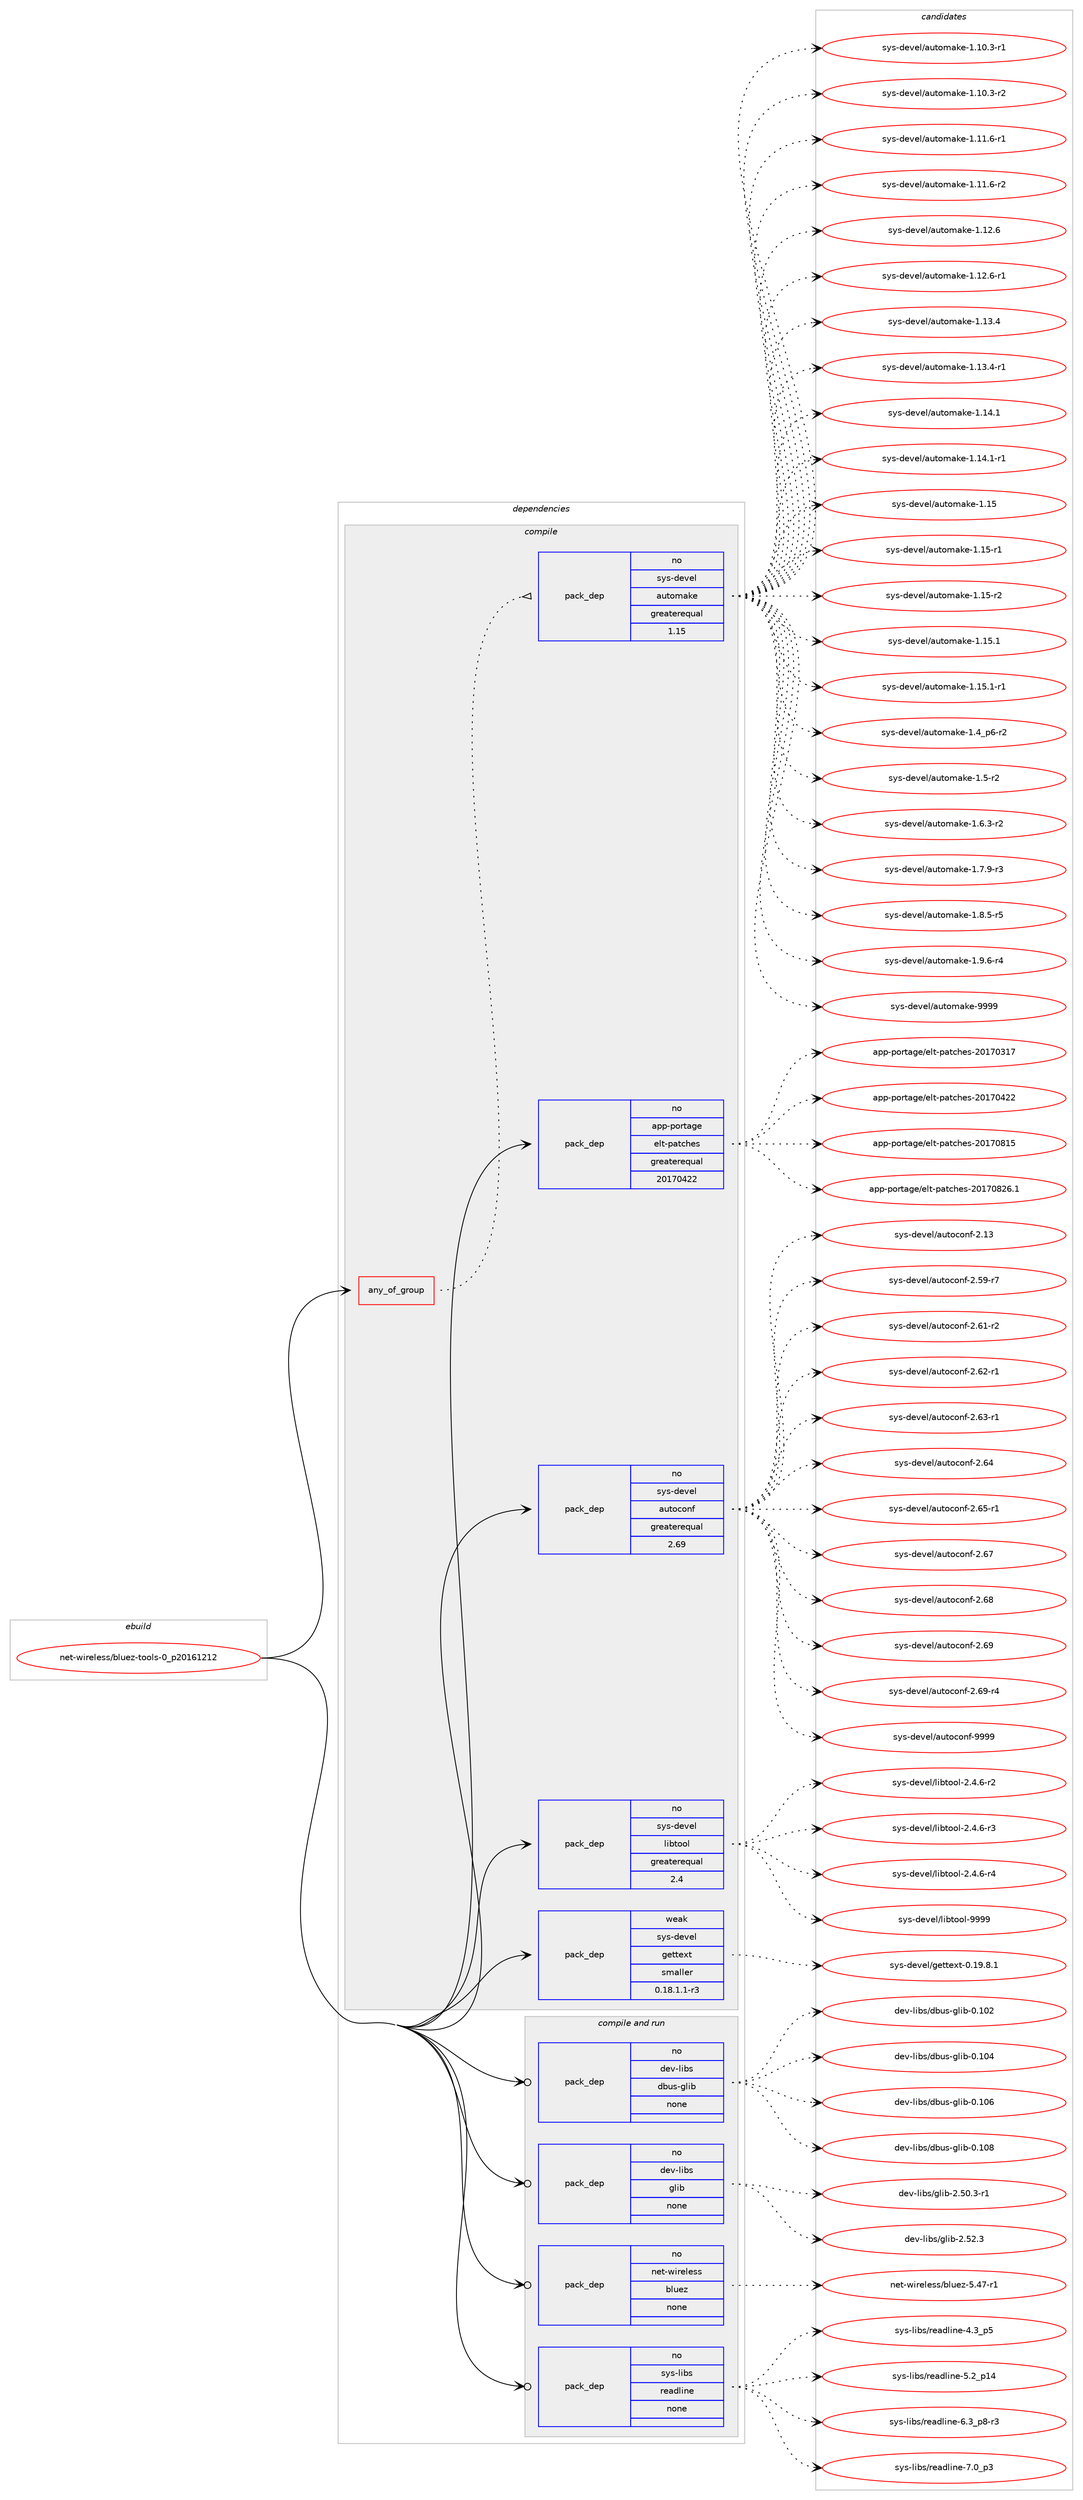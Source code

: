 digraph prolog {

# *************
# Graph options
# *************

newrank=true;
concentrate=true;
compound=true;
graph [rankdir=LR,fontname=Helvetica,fontsize=10,ranksep=1.5];#, ranksep=2.5, nodesep=0.2];
edge  [arrowhead=vee];
node  [fontname=Helvetica,fontsize=10];

# **********
# The ebuild
# **********

subgraph cluster_leftcol {
color=gray;
rank=same;
label=<<i>ebuild</i>>;
id [label="net-wireless/bluez-tools-0_p20161212", color=red, width=4, href="../net-wireless/bluez-tools-0_p20161212.svg"];
}

# ****************
# The dependencies
# ****************

subgraph cluster_midcol {
color=gray;
label=<<i>dependencies</i>>;
subgraph cluster_compile {
fillcolor="#eeeeee";
style=filled;
label=<<i>compile</i>>;
subgraph any7383 {
dependency439058 [label=<<TABLE BORDER="0" CELLBORDER="1" CELLSPACING="0" CELLPADDING="4"><TR><TD CELLPADDING="10">any_of_group</TD></TR></TABLE>>, shape=none, color=red];subgraph pack322895 {
dependency439059 [label=<<TABLE BORDER="0" CELLBORDER="1" CELLSPACING="0" CELLPADDING="4" WIDTH="220"><TR><TD ROWSPAN="6" CELLPADDING="30">pack_dep</TD></TR><TR><TD WIDTH="110">no</TD></TR><TR><TD>sys-devel</TD></TR><TR><TD>automake</TD></TR><TR><TD>greaterequal</TD></TR><TR><TD>1.15</TD></TR></TABLE>>, shape=none, color=blue];
}
dependency439058:e -> dependency439059:w [weight=20,style="dotted",arrowhead="oinv"];
}
id:e -> dependency439058:w [weight=20,style="solid",arrowhead="vee"];
subgraph pack322896 {
dependency439060 [label=<<TABLE BORDER="0" CELLBORDER="1" CELLSPACING="0" CELLPADDING="4" WIDTH="220"><TR><TD ROWSPAN="6" CELLPADDING="30">pack_dep</TD></TR><TR><TD WIDTH="110">no</TD></TR><TR><TD>app-portage</TD></TR><TR><TD>elt-patches</TD></TR><TR><TD>greaterequal</TD></TR><TR><TD>20170422</TD></TR></TABLE>>, shape=none, color=blue];
}
id:e -> dependency439060:w [weight=20,style="solid",arrowhead="vee"];
subgraph pack322897 {
dependency439061 [label=<<TABLE BORDER="0" CELLBORDER="1" CELLSPACING="0" CELLPADDING="4" WIDTH="220"><TR><TD ROWSPAN="6" CELLPADDING="30">pack_dep</TD></TR><TR><TD WIDTH="110">no</TD></TR><TR><TD>sys-devel</TD></TR><TR><TD>autoconf</TD></TR><TR><TD>greaterequal</TD></TR><TR><TD>2.69</TD></TR></TABLE>>, shape=none, color=blue];
}
id:e -> dependency439061:w [weight=20,style="solid",arrowhead="vee"];
subgraph pack322898 {
dependency439062 [label=<<TABLE BORDER="0" CELLBORDER="1" CELLSPACING="0" CELLPADDING="4" WIDTH="220"><TR><TD ROWSPAN="6" CELLPADDING="30">pack_dep</TD></TR><TR><TD WIDTH="110">no</TD></TR><TR><TD>sys-devel</TD></TR><TR><TD>libtool</TD></TR><TR><TD>greaterequal</TD></TR><TR><TD>2.4</TD></TR></TABLE>>, shape=none, color=blue];
}
id:e -> dependency439062:w [weight=20,style="solid",arrowhead="vee"];
subgraph pack322899 {
dependency439063 [label=<<TABLE BORDER="0" CELLBORDER="1" CELLSPACING="0" CELLPADDING="4" WIDTH="220"><TR><TD ROWSPAN="6" CELLPADDING="30">pack_dep</TD></TR><TR><TD WIDTH="110">weak</TD></TR><TR><TD>sys-devel</TD></TR><TR><TD>gettext</TD></TR><TR><TD>smaller</TD></TR><TR><TD>0.18.1.1-r3</TD></TR></TABLE>>, shape=none, color=blue];
}
id:e -> dependency439063:w [weight=20,style="solid",arrowhead="vee"];
}
subgraph cluster_compileandrun {
fillcolor="#eeeeee";
style=filled;
label=<<i>compile and run</i>>;
subgraph pack322900 {
dependency439064 [label=<<TABLE BORDER="0" CELLBORDER="1" CELLSPACING="0" CELLPADDING="4" WIDTH="220"><TR><TD ROWSPAN="6" CELLPADDING="30">pack_dep</TD></TR><TR><TD WIDTH="110">no</TD></TR><TR><TD>dev-libs</TD></TR><TR><TD>dbus-glib</TD></TR><TR><TD>none</TD></TR><TR><TD></TD></TR></TABLE>>, shape=none, color=blue];
}
id:e -> dependency439064:w [weight=20,style="solid",arrowhead="odotvee"];
subgraph pack322901 {
dependency439065 [label=<<TABLE BORDER="0" CELLBORDER="1" CELLSPACING="0" CELLPADDING="4" WIDTH="220"><TR><TD ROWSPAN="6" CELLPADDING="30">pack_dep</TD></TR><TR><TD WIDTH="110">no</TD></TR><TR><TD>dev-libs</TD></TR><TR><TD>glib</TD></TR><TR><TD>none</TD></TR><TR><TD></TD></TR></TABLE>>, shape=none, color=blue];
}
id:e -> dependency439065:w [weight=20,style="solid",arrowhead="odotvee"];
subgraph pack322902 {
dependency439066 [label=<<TABLE BORDER="0" CELLBORDER="1" CELLSPACING="0" CELLPADDING="4" WIDTH="220"><TR><TD ROWSPAN="6" CELLPADDING="30">pack_dep</TD></TR><TR><TD WIDTH="110">no</TD></TR><TR><TD>net-wireless</TD></TR><TR><TD>bluez</TD></TR><TR><TD>none</TD></TR><TR><TD></TD></TR></TABLE>>, shape=none, color=blue];
}
id:e -> dependency439066:w [weight=20,style="solid",arrowhead="odotvee"];
subgraph pack322903 {
dependency439067 [label=<<TABLE BORDER="0" CELLBORDER="1" CELLSPACING="0" CELLPADDING="4" WIDTH="220"><TR><TD ROWSPAN="6" CELLPADDING="30">pack_dep</TD></TR><TR><TD WIDTH="110">no</TD></TR><TR><TD>sys-libs</TD></TR><TR><TD>readline</TD></TR><TR><TD>none</TD></TR><TR><TD></TD></TR></TABLE>>, shape=none, color=blue];
}
id:e -> dependency439067:w [weight=20,style="solid",arrowhead="odotvee"];
}
subgraph cluster_run {
fillcolor="#eeeeee";
style=filled;
label=<<i>run</i>>;
}
}

# **************
# The candidates
# **************

subgraph cluster_choices {
rank=same;
color=gray;
label=<<i>candidates</i>>;

subgraph choice322895 {
color=black;
nodesep=1;
choice11512111545100101118101108479711711611110997107101454946494846514511449 [label="sys-devel/automake-1.10.3-r1", color=red, width=4,href="../sys-devel/automake-1.10.3-r1.svg"];
choice11512111545100101118101108479711711611110997107101454946494846514511450 [label="sys-devel/automake-1.10.3-r2", color=red, width=4,href="../sys-devel/automake-1.10.3-r2.svg"];
choice11512111545100101118101108479711711611110997107101454946494946544511449 [label="sys-devel/automake-1.11.6-r1", color=red, width=4,href="../sys-devel/automake-1.11.6-r1.svg"];
choice11512111545100101118101108479711711611110997107101454946494946544511450 [label="sys-devel/automake-1.11.6-r2", color=red, width=4,href="../sys-devel/automake-1.11.6-r2.svg"];
choice1151211154510010111810110847971171161111099710710145494649504654 [label="sys-devel/automake-1.12.6", color=red, width=4,href="../sys-devel/automake-1.12.6.svg"];
choice11512111545100101118101108479711711611110997107101454946495046544511449 [label="sys-devel/automake-1.12.6-r1", color=red, width=4,href="../sys-devel/automake-1.12.6-r1.svg"];
choice1151211154510010111810110847971171161111099710710145494649514652 [label="sys-devel/automake-1.13.4", color=red, width=4,href="../sys-devel/automake-1.13.4.svg"];
choice11512111545100101118101108479711711611110997107101454946495146524511449 [label="sys-devel/automake-1.13.4-r1", color=red, width=4,href="../sys-devel/automake-1.13.4-r1.svg"];
choice1151211154510010111810110847971171161111099710710145494649524649 [label="sys-devel/automake-1.14.1", color=red, width=4,href="../sys-devel/automake-1.14.1.svg"];
choice11512111545100101118101108479711711611110997107101454946495246494511449 [label="sys-devel/automake-1.14.1-r1", color=red, width=4,href="../sys-devel/automake-1.14.1-r1.svg"];
choice115121115451001011181011084797117116111109971071014549464953 [label="sys-devel/automake-1.15", color=red, width=4,href="../sys-devel/automake-1.15.svg"];
choice1151211154510010111810110847971171161111099710710145494649534511449 [label="sys-devel/automake-1.15-r1", color=red, width=4,href="../sys-devel/automake-1.15-r1.svg"];
choice1151211154510010111810110847971171161111099710710145494649534511450 [label="sys-devel/automake-1.15-r2", color=red, width=4,href="../sys-devel/automake-1.15-r2.svg"];
choice1151211154510010111810110847971171161111099710710145494649534649 [label="sys-devel/automake-1.15.1", color=red, width=4,href="../sys-devel/automake-1.15.1.svg"];
choice11512111545100101118101108479711711611110997107101454946495346494511449 [label="sys-devel/automake-1.15.1-r1", color=red, width=4,href="../sys-devel/automake-1.15.1-r1.svg"];
choice115121115451001011181011084797117116111109971071014549465295112544511450 [label="sys-devel/automake-1.4_p6-r2", color=red, width=4,href="../sys-devel/automake-1.4_p6-r2.svg"];
choice11512111545100101118101108479711711611110997107101454946534511450 [label="sys-devel/automake-1.5-r2", color=red, width=4,href="../sys-devel/automake-1.5-r2.svg"];
choice115121115451001011181011084797117116111109971071014549465446514511450 [label="sys-devel/automake-1.6.3-r2", color=red, width=4,href="../sys-devel/automake-1.6.3-r2.svg"];
choice115121115451001011181011084797117116111109971071014549465546574511451 [label="sys-devel/automake-1.7.9-r3", color=red, width=4,href="../sys-devel/automake-1.7.9-r3.svg"];
choice115121115451001011181011084797117116111109971071014549465646534511453 [label="sys-devel/automake-1.8.5-r5", color=red, width=4,href="../sys-devel/automake-1.8.5-r5.svg"];
choice115121115451001011181011084797117116111109971071014549465746544511452 [label="sys-devel/automake-1.9.6-r4", color=red, width=4,href="../sys-devel/automake-1.9.6-r4.svg"];
choice115121115451001011181011084797117116111109971071014557575757 [label="sys-devel/automake-9999", color=red, width=4,href="../sys-devel/automake-9999.svg"];
dependency439059:e -> choice11512111545100101118101108479711711611110997107101454946494846514511449:w [style=dotted,weight="100"];
dependency439059:e -> choice11512111545100101118101108479711711611110997107101454946494846514511450:w [style=dotted,weight="100"];
dependency439059:e -> choice11512111545100101118101108479711711611110997107101454946494946544511449:w [style=dotted,weight="100"];
dependency439059:e -> choice11512111545100101118101108479711711611110997107101454946494946544511450:w [style=dotted,weight="100"];
dependency439059:e -> choice1151211154510010111810110847971171161111099710710145494649504654:w [style=dotted,weight="100"];
dependency439059:e -> choice11512111545100101118101108479711711611110997107101454946495046544511449:w [style=dotted,weight="100"];
dependency439059:e -> choice1151211154510010111810110847971171161111099710710145494649514652:w [style=dotted,weight="100"];
dependency439059:e -> choice11512111545100101118101108479711711611110997107101454946495146524511449:w [style=dotted,weight="100"];
dependency439059:e -> choice1151211154510010111810110847971171161111099710710145494649524649:w [style=dotted,weight="100"];
dependency439059:e -> choice11512111545100101118101108479711711611110997107101454946495246494511449:w [style=dotted,weight="100"];
dependency439059:e -> choice115121115451001011181011084797117116111109971071014549464953:w [style=dotted,weight="100"];
dependency439059:e -> choice1151211154510010111810110847971171161111099710710145494649534511449:w [style=dotted,weight="100"];
dependency439059:e -> choice1151211154510010111810110847971171161111099710710145494649534511450:w [style=dotted,weight="100"];
dependency439059:e -> choice1151211154510010111810110847971171161111099710710145494649534649:w [style=dotted,weight="100"];
dependency439059:e -> choice11512111545100101118101108479711711611110997107101454946495346494511449:w [style=dotted,weight="100"];
dependency439059:e -> choice115121115451001011181011084797117116111109971071014549465295112544511450:w [style=dotted,weight="100"];
dependency439059:e -> choice11512111545100101118101108479711711611110997107101454946534511450:w [style=dotted,weight="100"];
dependency439059:e -> choice115121115451001011181011084797117116111109971071014549465446514511450:w [style=dotted,weight="100"];
dependency439059:e -> choice115121115451001011181011084797117116111109971071014549465546574511451:w [style=dotted,weight="100"];
dependency439059:e -> choice115121115451001011181011084797117116111109971071014549465646534511453:w [style=dotted,weight="100"];
dependency439059:e -> choice115121115451001011181011084797117116111109971071014549465746544511452:w [style=dotted,weight="100"];
dependency439059:e -> choice115121115451001011181011084797117116111109971071014557575757:w [style=dotted,weight="100"];
}
subgraph choice322896 {
color=black;
nodesep=1;
choice97112112451121111141169710310147101108116451129711699104101115455048495548514955 [label="app-portage/elt-patches-20170317", color=red, width=4,href="../app-portage/elt-patches-20170317.svg"];
choice97112112451121111141169710310147101108116451129711699104101115455048495548525050 [label="app-portage/elt-patches-20170422", color=red, width=4,href="../app-portage/elt-patches-20170422.svg"];
choice97112112451121111141169710310147101108116451129711699104101115455048495548564953 [label="app-portage/elt-patches-20170815", color=red, width=4,href="../app-portage/elt-patches-20170815.svg"];
choice971121124511211111411697103101471011081164511297116991041011154550484955485650544649 [label="app-portage/elt-patches-20170826.1", color=red, width=4,href="../app-portage/elt-patches-20170826.1.svg"];
dependency439060:e -> choice97112112451121111141169710310147101108116451129711699104101115455048495548514955:w [style=dotted,weight="100"];
dependency439060:e -> choice97112112451121111141169710310147101108116451129711699104101115455048495548525050:w [style=dotted,weight="100"];
dependency439060:e -> choice97112112451121111141169710310147101108116451129711699104101115455048495548564953:w [style=dotted,weight="100"];
dependency439060:e -> choice971121124511211111411697103101471011081164511297116991041011154550484955485650544649:w [style=dotted,weight="100"];
}
subgraph choice322897 {
color=black;
nodesep=1;
choice115121115451001011181011084797117116111991111101024550464951 [label="sys-devel/autoconf-2.13", color=red, width=4,href="../sys-devel/autoconf-2.13.svg"];
choice1151211154510010111810110847971171161119911111010245504653574511455 [label="sys-devel/autoconf-2.59-r7", color=red, width=4,href="../sys-devel/autoconf-2.59-r7.svg"];
choice1151211154510010111810110847971171161119911111010245504654494511450 [label="sys-devel/autoconf-2.61-r2", color=red, width=4,href="../sys-devel/autoconf-2.61-r2.svg"];
choice1151211154510010111810110847971171161119911111010245504654504511449 [label="sys-devel/autoconf-2.62-r1", color=red, width=4,href="../sys-devel/autoconf-2.62-r1.svg"];
choice1151211154510010111810110847971171161119911111010245504654514511449 [label="sys-devel/autoconf-2.63-r1", color=red, width=4,href="../sys-devel/autoconf-2.63-r1.svg"];
choice115121115451001011181011084797117116111991111101024550465452 [label="sys-devel/autoconf-2.64", color=red, width=4,href="../sys-devel/autoconf-2.64.svg"];
choice1151211154510010111810110847971171161119911111010245504654534511449 [label="sys-devel/autoconf-2.65-r1", color=red, width=4,href="../sys-devel/autoconf-2.65-r1.svg"];
choice115121115451001011181011084797117116111991111101024550465455 [label="sys-devel/autoconf-2.67", color=red, width=4,href="../sys-devel/autoconf-2.67.svg"];
choice115121115451001011181011084797117116111991111101024550465456 [label="sys-devel/autoconf-2.68", color=red, width=4,href="../sys-devel/autoconf-2.68.svg"];
choice115121115451001011181011084797117116111991111101024550465457 [label="sys-devel/autoconf-2.69", color=red, width=4,href="../sys-devel/autoconf-2.69.svg"];
choice1151211154510010111810110847971171161119911111010245504654574511452 [label="sys-devel/autoconf-2.69-r4", color=red, width=4,href="../sys-devel/autoconf-2.69-r4.svg"];
choice115121115451001011181011084797117116111991111101024557575757 [label="sys-devel/autoconf-9999", color=red, width=4,href="../sys-devel/autoconf-9999.svg"];
dependency439061:e -> choice115121115451001011181011084797117116111991111101024550464951:w [style=dotted,weight="100"];
dependency439061:e -> choice1151211154510010111810110847971171161119911111010245504653574511455:w [style=dotted,weight="100"];
dependency439061:e -> choice1151211154510010111810110847971171161119911111010245504654494511450:w [style=dotted,weight="100"];
dependency439061:e -> choice1151211154510010111810110847971171161119911111010245504654504511449:w [style=dotted,weight="100"];
dependency439061:e -> choice1151211154510010111810110847971171161119911111010245504654514511449:w [style=dotted,weight="100"];
dependency439061:e -> choice115121115451001011181011084797117116111991111101024550465452:w [style=dotted,weight="100"];
dependency439061:e -> choice1151211154510010111810110847971171161119911111010245504654534511449:w [style=dotted,weight="100"];
dependency439061:e -> choice115121115451001011181011084797117116111991111101024550465455:w [style=dotted,weight="100"];
dependency439061:e -> choice115121115451001011181011084797117116111991111101024550465456:w [style=dotted,weight="100"];
dependency439061:e -> choice115121115451001011181011084797117116111991111101024550465457:w [style=dotted,weight="100"];
dependency439061:e -> choice1151211154510010111810110847971171161119911111010245504654574511452:w [style=dotted,weight="100"];
dependency439061:e -> choice115121115451001011181011084797117116111991111101024557575757:w [style=dotted,weight="100"];
}
subgraph choice322898 {
color=black;
nodesep=1;
choice1151211154510010111810110847108105981161111111084550465246544511450 [label="sys-devel/libtool-2.4.6-r2", color=red, width=4,href="../sys-devel/libtool-2.4.6-r2.svg"];
choice1151211154510010111810110847108105981161111111084550465246544511451 [label="sys-devel/libtool-2.4.6-r3", color=red, width=4,href="../sys-devel/libtool-2.4.6-r3.svg"];
choice1151211154510010111810110847108105981161111111084550465246544511452 [label="sys-devel/libtool-2.4.6-r4", color=red, width=4,href="../sys-devel/libtool-2.4.6-r4.svg"];
choice1151211154510010111810110847108105981161111111084557575757 [label="sys-devel/libtool-9999", color=red, width=4,href="../sys-devel/libtool-9999.svg"];
dependency439062:e -> choice1151211154510010111810110847108105981161111111084550465246544511450:w [style=dotted,weight="100"];
dependency439062:e -> choice1151211154510010111810110847108105981161111111084550465246544511451:w [style=dotted,weight="100"];
dependency439062:e -> choice1151211154510010111810110847108105981161111111084550465246544511452:w [style=dotted,weight="100"];
dependency439062:e -> choice1151211154510010111810110847108105981161111111084557575757:w [style=dotted,weight="100"];
}
subgraph choice322899 {
color=black;
nodesep=1;
choice1151211154510010111810110847103101116116101120116454846495746564649 [label="sys-devel/gettext-0.19.8.1", color=red, width=4,href="../sys-devel/gettext-0.19.8.1.svg"];
dependency439063:e -> choice1151211154510010111810110847103101116116101120116454846495746564649:w [style=dotted,weight="100"];
}
subgraph choice322900 {
color=black;
nodesep=1;
choice100101118451081059811547100981171154510310810598454846494850 [label="dev-libs/dbus-glib-0.102", color=red, width=4,href="../dev-libs/dbus-glib-0.102.svg"];
choice100101118451081059811547100981171154510310810598454846494852 [label="dev-libs/dbus-glib-0.104", color=red, width=4,href="../dev-libs/dbus-glib-0.104.svg"];
choice100101118451081059811547100981171154510310810598454846494854 [label="dev-libs/dbus-glib-0.106", color=red, width=4,href="../dev-libs/dbus-glib-0.106.svg"];
choice100101118451081059811547100981171154510310810598454846494856 [label="dev-libs/dbus-glib-0.108", color=red, width=4,href="../dev-libs/dbus-glib-0.108.svg"];
dependency439064:e -> choice100101118451081059811547100981171154510310810598454846494850:w [style=dotted,weight="100"];
dependency439064:e -> choice100101118451081059811547100981171154510310810598454846494852:w [style=dotted,weight="100"];
dependency439064:e -> choice100101118451081059811547100981171154510310810598454846494854:w [style=dotted,weight="100"];
dependency439064:e -> choice100101118451081059811547100981171154510310810598454846494856:w [style=dotted,weight="100"];
}
subgraph choice322901 {
color=black;
nodesep=1;
choice10010111845108105981154710310810598455046534846514511449 [label="dev-libs/glib-2.50.3-r1", color=red, width=4,href="../dev-libs/glib-2.50.3-r1.svg"];
choice1001011184510810598115471031081059845504653504651 [label="dev-libs/glib-2.52.3", color=red, width=4,href="../dev-libs/glib-2.52.3.svg"];
dependency439065:e -> choice10010111845108105981154710310810598455046534846514511449:w [style=dotted,weight="100"];
dependency439065:e -> choice1001011184510810598115471031081059845504653504651:w [style=dotted,weight="100"];
}
subgraph choice322902 {
color=black;
nodesep=1;
choice11010111645119105114101108101115115479810811710112245534652554511449 [label="net-wireless/bluez-5.47-r1", color=red, width=4,href="../net-wireless/bluez-5.47-r1.svg"];
dependency439066:e -> choice11010111645119105114101108101115115479810811710112245534652554511449:w [style=dotted,weight="100"];
}
subgraph choice322903 {
color=black;
nodesep=1;
choice11512111545108105981154711410197100108105110101455246519511253 [label="sys-libs/readline-4.3_p5", color=red, width=4,href="../sys-libs/readline-4.3_p5.svg"];
choice1151211154510810598115471141019710010810511010145534650951124952 [label="sys-libs/readline-5.2_p14", color=red, width=4,href="../sys-libs/readline-5.2_p14.svg"];
choice115121115451081059811547114101971001081051101014554465195112564511451 [label="sys-libs/readline-6.3_p8-r3", color=red, width=4,href="../sys-libs/readline-6.3_p8-r3.svg"];
choice11512111545108105981154711410197100108105110101455546489511251 [label="sys-libs/readline-7.0_p3", color=red, width=4,href="../sys-libs/readline-7.0_p3.svg"];
dependency439067:e -> choice11512111545108105981154711410197100108105110101455246519511253:w [style=dotted,weight="100"];
dependency439067:e -> choice1151211154510810598115471141019710010810511010145534650951124952:w [style=dotted,weight="100"];
dependency439067:e -> choice115121115451081059811547114101971001081051101014554465195112564511451:w [style=dotted,weight="100"];
dependency439067:e -> choice11512111545108105981154711410197100108105110101455546489511251:w [style=dotted,weight="100"];
}
}

}
